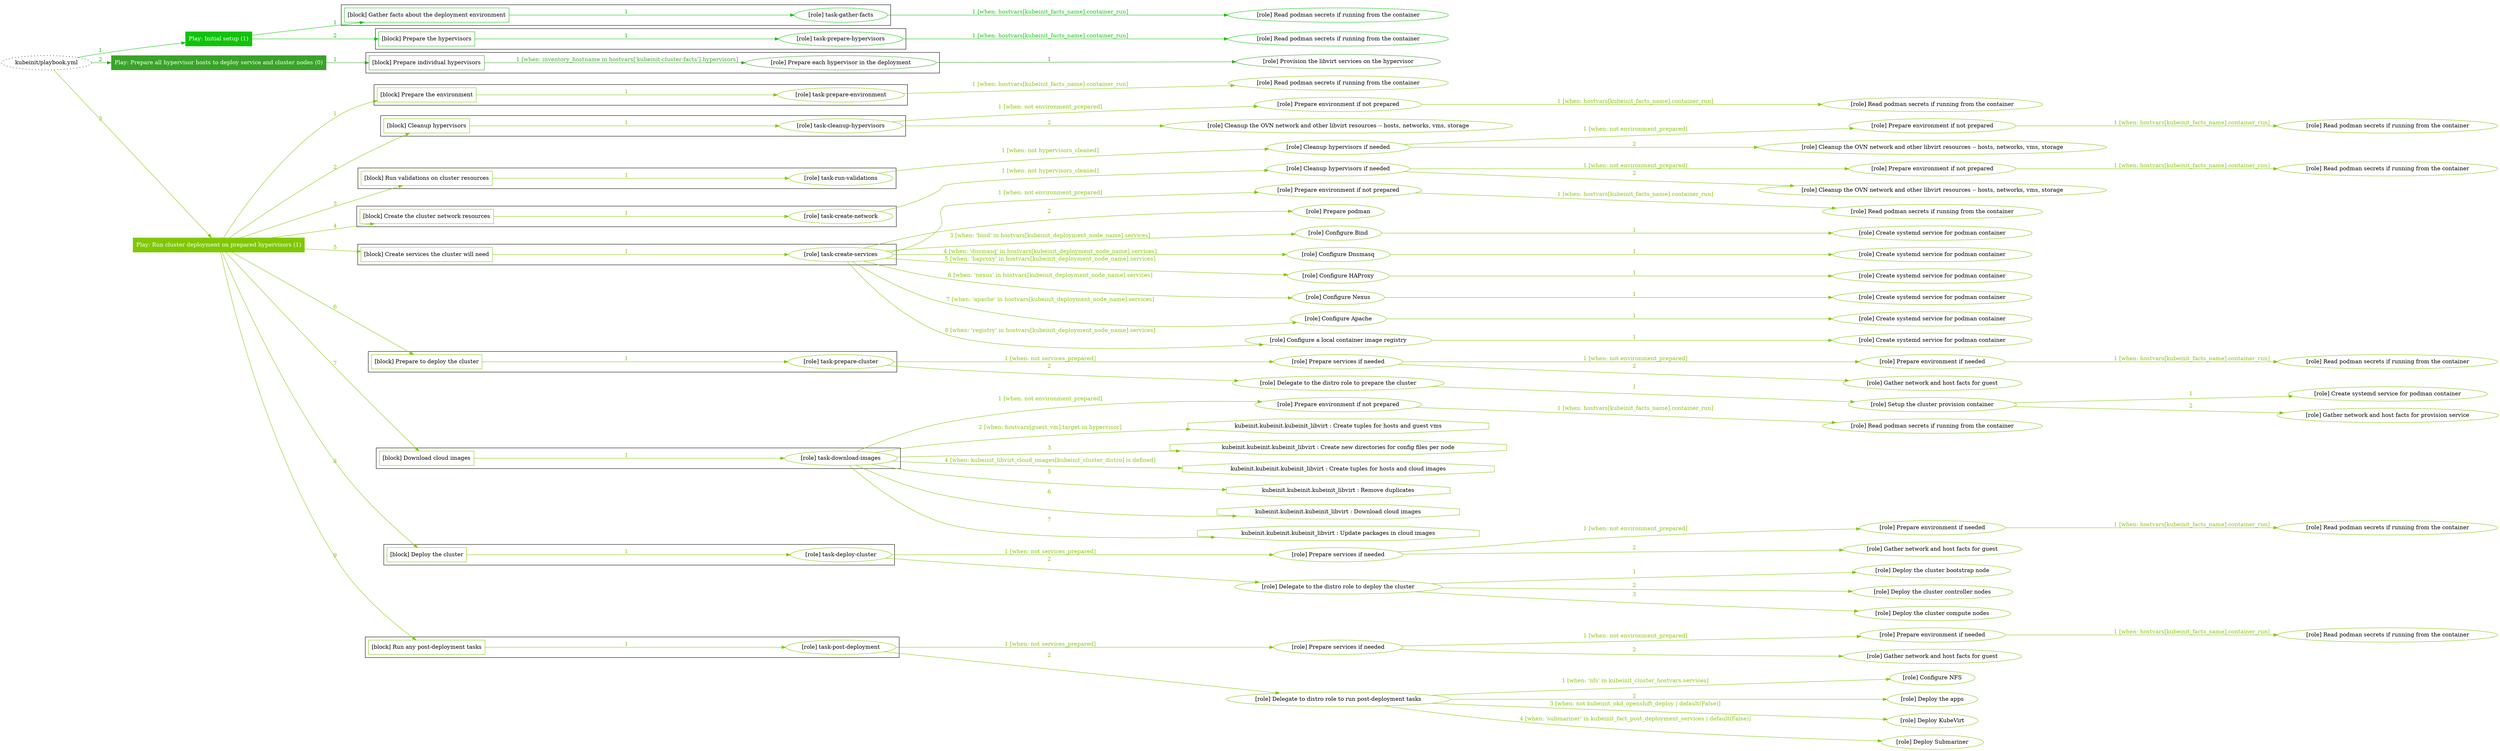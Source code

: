 digraph {
	graph [concentrate=true ordering=in rankdir=LR ratio=fill]
	edge [esep=5 sep=10]
	"kubeinit/playbook.yml" [id=root_node style=dotted]
	play_4f1039ad [label="Play: Initial setup (1)" color="#0fc408" fontcolor="#ffffff" id=play_4f1039ad shape=box style=filled tooltip=localhost]
	"kubeinit/playbook.yml" -> play_4f1039ad [label="1 " color="#0fc408" fontcolor="#0fc408" id=edge_a791b17b labeltooltip="1 " tooltip="1 "]
	subgraph "Read podman secrets if running from the container" {
		role_46d2b759 [label="[role] Read podman secrets if running from the container" color="#0fc408" id=role_46d2b759 tooltip="Read podman secrets if running from the container"]
	}
	subgraph "task-gather-facts" {
		role_e7459470 [label="[role] task-gather-facts" color="#0fc408" id=role_e7459470 tooltip="task-gather-facts"]
		role_e7459470 -> role_46d2b759 [label="1 [when: hostvars[kubeinit_facts_name].container_run]" color="#0fc408" fontcolor="#0fc408" id=edge_c12c48f8 labeltooltip="1 [when: hostvars[kubeinit_facts_name].container_run]" tooltip="1 [when: hostvars[kubeinit_facts_name].container_run]"]
	}
	subgraph "Read podman secrets if running from the container" {
		role_2effef1f [label="[role] Read podman secrets if running from the container" color="#0fc408" id=role_2effef1f tooltip="Read podman secrets if running from the container"]
	}
	subgraph "task-prepare-hypervisors" {
		role_e738537c [label="[role] task-prepare-hypervisors" color="#0fc408" id=role_e738537c tooltip="task-prepare-hypervisors"]
		role_e738537c -> role_2effef1f [label="1 [when: hostvars[kubeinit_facts_name].container_run]" color="#0fc408" fontcolor="#0fc408" id=edge_a1abce62 labeltooltip="1 [when: hostvars[kubeinit_facts_name].container_run]" tooltip="1 [when: hostvars[kubeinit_facts_name].container_run]"]
	}
	subgraph "Play: Initial setup (1)" {
		play_4f1039ad -> block_7ae07642 [label=1 color="#0fc408" fontcolor="#0fc408" id=edge_a3d0793d labeltooltip=1 tooltip=1]
		subgraph cluster_block_7ae07642 {
			block_7ae07642 [label="[block] Gather facts about the deployment environment" color="#0fc408" id=block_7ae07642 labeltooltip="Gather facts about the deployment environment" shape=box tooltip="Gather facts about the deployment environment"]
			block_7ae07642 -> role_e7459470 [label="1 " color="#0fc408" fontcolor="#0fc408" id=edge_39ac24fa labeltooltip="1 " tooltip="1 "]
		}
		play_4f1039ad -> block_49a5fdb3 [label=2 color="#0fc408" fontcolor="#0fc408" id=edge_494cd0dd labeltooltip=2 tooltip=2]
		subgraph cluster_block_49a5fdb3 {
			block_49a5fdb3 [label="[block] Prepare the hypervisors" color="#0fc408" id=block_49a5fdb3 labeltooltip="Prepare the hypervisors" shape=box tooltip="Prepare the hypervisors"]
			block_49a5fdb3 -> role_e738537c [label="1 " color="#0fc408" fontcolor="#0fc408" id=edge_33e03662 labeltooltip="1 " tooltip="1 "]
		}
	}
	play_cda4c757 [label="Play: Prepare all hypervisor hosts to deploy service and cluster nodes (0)" color="#39a329" fontcolor="#ffffff" id=play_cda4c757 shape=box style=filled tooltip="Play: Prepare all hypervisor hosts to deploy service and cluster nodes (0)"]
	"kubeinit/playbook.yml" -> play_cda4c757 [label="2 " color="#39a329" fontcolor="#39a329" id=edge_7209933f labeltooltip="2 " tooltip="2 "]
	subgraph "Provision the libvirt services on the hypervisor" {
		role_1198ce6c [label="[role] Provision the libvirt services on the hypervisor" color="#39a329" id=role_1198ce6c tooltip="Provision the libvirt services on the hypervisor"]
	}
	subgraph "Prepare each hypervisor in the deployment" {
		role_b211cc56 [label="[role] Prepare each hypervisor in the deployment" color="#39a329" id=role_b211cc56 tooltip="Prepare each hypervisor in the deployment"]
		role_b211cc56 -> role_1198ce6c [label="1 " color="#39a329" fontcolor="#39a329" id=edge_0e8d4a39 labeltooltip="1 " tooltip="1 "]
	}
	subgraph "Play: Prepare all hypervisor hosts to deploy service and cluster nodes (0)" {
		play_cda4c757 -> block_6fe018c0 [label=1 color="#39a329" fontcolor="#39a329" id=edge_f0f75bfd labeltooltip=1 tooltip=1]
		subgraph cluster_block_6fe018c0 {
			block_6fe018c0 [label="[block] Prepare individual hypervisors" color="#39a329" id=block_6fe018c0 labeltooltip="Prepare individual hypervisors" shape=box tooltip="Prepare individual hypervisors"]
			block_6fe018c0 -> role_b211cc56 [label="1 [when: inventory_hostname in hostvars['kubeinit-cluster-facts'].hypervisors]" color="#39a329" fontcolor="#39a329" id=edge_a277957f labeltooltip="1 [when: inventory_hostname in hostvars['kubeinit-cluster-facts'].hypervisors]" tooltip="1 [when: inventory_hostname in hostvars['kubeinit-cluster-facts'].hypervisors]"]
		}
	}
	play_fbbd3312 [label="Play: Run cluster deployment on prepared hypervisors (1)" color="#80c804" fontcolor="#ffffff" id=play_fbbd3312 shape=box style=filled tooltip=localhost]
	"kubeinit/playbook.yml" -> play_fbbd3312 [label="3 " color="#80c804" fontcolor="#80c804" id=edge_de999458 labeltooltip="3 " tooltip="3 "]
	subgraph "Read podman secrets if running from the container" {
		role_bc49b8eb [label="[role] Read podman secrets if running from the container" color="#80c804" id=role_bc49b8eb tooltip="Read podman secrets if running from the container"]
	}
	subgraph "task-prepare-environment" {
		role_adfe3265 [label="[role] task-prepare-environment" color="#80c804" id=role_adfe3265 tooltip="task-prepare-environment"]
		role_adfe3265 -> role_bc49b8eb [label="1 [when: hostvars[kubeinit_facts_name].container_run]" color="#80c804" fontcolor="#80c804" id=edge_9add35a3 labeltooltip="1 [when: hostvars[kubeinit_facts_name].container_run]" tooltip="1 [when: hostvars[kubeinit_facts_name].container_run]"]
	}
	subgraph "Read podman secrets if running from the container" {
		role_7365818b [label="[role] Read podman secrets if running from the container" color="#80c804" id=role_7365818b tooltip="Read podman secrets if running from the container"]
	}
	subgraph "Prepare environment if not prepared" {
		role_7c49e3c9 [label="[role] Prepare environment if not prepared" color="#80c804" id=role_7c49e3c9 tooltip="Prepare environment if not prepared"]
		role_7c49e3c9 -> role_7365818b [label="1 [when: hostvars[kubeinit_facts_name].container_run]" color="#80c804" fontcolor="#80c804" id=edge_5db71206 labeltooltip="1 [when: hostvars[kubeinit_facts_name].container_run]" tooltip="1 [when: hostvars[kubeinit_facts_name].container_run]"]
	}
	subgraph "Cleanup the OVN network and other libvirt resources -- hosts, networks, vms, storage" {
		role_dee14fbb [label="[role] Cleanup the OVN network and other libvirt resources -- hosts, networks, vms, storage" color="#80c804" id=role_dee14fbb tooltip="Cleanup the OVN network and other libvirt resources -- hosts, networks, vms, storage"]
	}
	subgraph "task-cleanup-hypervisors" {
		role_e61b6f46 [label="[role] task-cleanup-hypervisors" color="#80c804" id=role_e61b6f46 tooltip="task-cleanup-hypervisors"]
		role_e61b6f46 -> role_7c49e3c9 [label="1 [when: not environment_prepared]" color="#80c804" fontcolor="#80c804" id=edge_34b43294 labeltooltip="1 [when: not environment_prepared]" tooltip="1 [when: not environment_prepared]"]
		role_e61b6f46 -> role_dee14fbb [label="2 " color="#80c804" fontcolor="#80c804" id=edge_04640431 labeltooltip="2 " tooltip="2 "]
	}
	subgraph "Read podman secrets if running from the container" {
		role_3754a151 [label="[role] Read podman secrets if running from the container" color="#80c804" id=role_3754a151 tooltip="Read podman secrets if running from the container"]
	}
	subgraph "Prepare environment if not prepared" {
		role_bd567904 [label="[role] Prepare environment if not prepared" color="#80c804" id=role_bd567904 tooltip="Prepare environment if not prepared"]
		role_bd567904 -> role_3754a151 [label="1 [when: hostvars[kubeinit_facts_name].container_run]" color="#80c804" fontcolor="#80c804" id=edge_01abd147 labeltooltip="1 [when: hostvars[kubeinit_facts_name].container_run]" tooltip="1 [when: hostvars[kubeinit_facts_name].container_run]"]
	}
	subgraph "Cleanup the OVN network and other libvirt resources -- hosts, networks, vms, storage" {
		role_73e46713 [label="[role] Cleanup the OVN network and other libvirt resources -- hosts, networks, vms, storage" color="#80c804" id=role_73e46713 tooltip="Cleanup the OVN network and other libvirt resources -- hosts, networks, vms, storage"]
	}
	subgraph "Cleanup hypervisors if needed" {
		role_4bcad9ba [label="[role] Cleanup hypervisors if needed" color="#80c804" id=role_4bcad9ba tooltip="Cleanup hypervisors if needed"]
		role_4bcad9ba -> role_bd567904 [label="1 [when: not environment_prepared]" color="#80c804" fontcolor="#80c804" id=edge_ae32c2c7 labeltooltip="1 [when: not environment_prepared]" tooltip="1 [when: not environment_prepared]"]
		role_4bcad9ba -> role_73e46713 [label="2 " color="#80c804" fontcolor="#80c804" id=edge_728a7a9e labeltooltip="2 " tooltip="2 "]
	}
	subgraph "task-run-validations" {
		role_c3b0271b [label="[role] task-run-validations" color="#80c804" id=role_c3b0271b tooltip="task-run-validations"]
		role_c3b0271b -> role_4bcad9ba [label="1 [when: not hypervisors_cleaned]" color="#80c804" fontcolor="#80c804" id=edge_3e195fa7 labeltooltip="1 [when: not hypervisors_cleaned]" tooltip="1 [when: not hypervisors_cleaned]"]
	}
	subgraph "Read podman secrets if running from the container" {
		role_2b373e6b [label="[role] Read podman secrets if running from the container" color="#80c804" id=role_2b373e6b tooltip="Read podman secrets if running from the container"]
	}
	subgraph "Prepare environment if not prepared" {
		role_223ec348 [label="[role] Prepare environment if not prepared" color="#80c804" id=role_223ec348 tooltip="Prepare environment if not prepared"]
		role_223ec348 -> role_2b373e6b [label="1 [when: hostvars[kubeinit_facts_name].container_run]" color="#80c804" fontcolor="#80c804" id=edge_a1dae4c1 labeltooltip="1 [when: hostvars[kubeinit_facts_name].container_run]" tooltip="1 [when: hostvars[kubeinit_facts_name].container_run]"]
	}
	subgraph "Cleanup the OVN network and other libvirt resources -- hosts, networks, vms, storage" {
		role_e9c2ff0a [label="[role] Cleanup the OVN network and other libvirt resources -- hosts, networks, vms, storage" color="#80c804" id=role_e9c2ff0a tooltip="Cleanup the OVN network and other libvirt resources -- hosts, networks, vms, storage"]
	}
	subgraph "Cleanup hypervisors if needed" {
		role_e03515da [label="[role] Cleanup hypervisors if needed" color="#80c804" id=role_e03515da tooltip="Cleanup hypervisors if needed"]
		role_e03515da -> role_223ec348 [label="1 [when: not environment_prepared]" color="#80c804" fontcolor="#80c804" id=edge_c0a8d56e labeltooltip="1 [when: not environment_prepared]" tooltip="1 [when: not environment_prepared]"]
		role_e03515da -> role_e9c2ff0a [label="2 " color="#80c804" fontcolor="#80c804" id=edge_d2ce21ba labeltooltip="2 " tooltip="2 "]
	}
	subgraph "task-create-network" {
		role_3b3dd9b2 [label="[role] task-create-network" color="#80c804" id=role_3b3dd9b2 tooltip="task-create-network"]
		role_3b3dd9b2 -> role_e03515da [label="1 [when: not hypervisors_cleaned]" color="#80c804" fontcolor="#80c804" id=edge_8d9dc284 labeltooltip="1 [when: not hypervisors_cleaned]" tooltip="1 [when: not hypervisors_cleaned]"]
	}
	subgraph "Read podman secrets if running from the container" {
		role_5ea3b927 [label="[role] Read podman secrets if running from the container" color="#80c804" id=role_5ea3b927 tooltip="Read podman secrets if running from the container"]
	}
	subgraph "Prepare environment if not prepared" {
		role_9f43cb42 [label="[role] Prepare environment if not prepared" color="#80c804" id=role_9f43cb42 tooltip="Prepare environment if not prepared"]
		role_9f43cb42 -> role_5ea3b927 [label="1 [when: hostvars[kubeinit_facts_name].container_run]" color="#80c804" fontcolor="#80c804" id=edge_6ef3ec5f labeltooltip="1 [when: hostvars[kubeinit_facts_name].container_run]" tooltip="1 [when: hostvars[kubeinit_facts_name].container_run]"]
	}
	subgraph "Prepare podman" {
		role_6e1dae72 [label="[role] Prepare podman" color="#80c804" id=role_6e1dae72 tooltip="Prepare podman"]
	}
	subgraph "Create systemd service for podman container" {
		role_3b7b20e9 [label="[role] Create systemd service for podman container" color="#80c804" id=role_3b7b20e9 tooltip="Create systemd service for podman container"]
	}
	subgraph "Configure Bind" {
		role_7a4b6383 [label="[role] Configure Bind" color="#80c804" id=role_7a4b6383 tooltip="Configure Bind"]
		role_7a4b6383 -> role_3b7b20e9 [label="1 " color="#80c804" fontcolor="#80c804" id=edge_dddfb51d labeltooltip="1 " tooltip="1 "]
	}
	subgraph "Create systemd service for podman container" {
		role_be54b198 [label="[role] Create systemd service for podman container" color="#80c804" id=role_be54b198 tooltip="Create systemd service for podman container"]
	}
	subgraph "Configure Dnsmasq" {
		role_28120af7 [label="[role] Configure Dnsmasq" color="#80c804" id=role_28120af7 tooltip="Configure Dnsmasq"]
		role_28120af7 -> role_be54b198 [label="1 " color="#80c804" fontcolor="#80c804" id=edge_cd23fddf labeltooltip="1 " tooltip="1 "]
	}
	subgraph "Create systemd service for podman container" {
		role_1f207a0e [label="[role] Create systemd service for podman container" color="#80c804" id=role_1f207a0e tooltip="Create systemd service for podman container"]
	}
	subgraph "Configure HAProxy" {
		role_3fbd6b51 [label="[role] Configure HAProxy" color="#80c804" id=role_3fbd6b51 tooltip="Configure HAProxy"]
		role_3fbd6b51 -> role_1f207a0e [label="1 " color="#80c804" fontcolor="#80c804" id=edge_b1934a35 labeltooltip="1 " tooltip="1 "]
	}
	subgraph "Create systemd service for podman container" {
		role_c1f2d2e5 [label="[role] Create systemd service for podman container" color="#80c804" id=role_c1f2d2e5 tooltip="Create systemd service for podman container"]
	}
	subgraph "Configure Nexus" {
		role_ffecb454 [label="[role] Configure Nexus" color="#80c804" id=role_ffecb454 tooltip="Configure Nexus"]
		role_ffecb454 -> role_c1f2d2e5 [label="1 " color="#80c804" fontcolor="#80c804" id=edge_f8defcd0 labeltooltip="1 " tooltip="1 "]
	}
	subgraph "Create systemd service for podman container" {
		role_3ecb39b9 [label="[role] Create systemd service for podman container" color="#80c804" id=role_3ecb39b9 tooltip="Create systemd service for podman container"]
	}
	subgraph "Configure Apache" {
		role_fceb8ce3 [label="[role] Configure Apache" color="#80c804" id=role_fceb8ce3 tooltip="Configure Apache"]
		role_fceb8ce3 -> role_3ecb39b9 [label="1 " color="#80c804" fontcolor="#80c804" id=edge_ea889b3d labeltooltip="1 " tooltip="1 "]
	}
	subgraph "Create systemd service for podman container" {
		role_a856da34 [label="[role] Create systemd service for podman container" color="#80c804" id=role_a856da34 tooltip="Create systemd service for podman container"]
	}
	subgraph "Configure a local container image registry" {
		role_978c79ab [label="[role] Configure a local container image registry" color="#80c804" id=role_978c79ab tooltip="Configure a local container image registry"]
		role_978c79ab -> role_a856da34 [label="1 " color="#80c804" fontcolor="#80c804" id=edge_84ac73a8 labeltooltip="1 " tooltip="1 "]
	}
	subgraph "task-create-services" {
		role_feecc0a2 [label="[role] task-create-services" color="#80c804" id=role_feecc0a2 tooltip="task-create-services"]
		role_feecc0a2 -> role_9f43cb42 [label="1 [when: not environment_prepared]" color="#80c804" fontcolor="#80c804" id=edge_3f774462 labeltooltip="1 [when: not environment_prepared]" tooltip="1 [when: not environment_prepared]"]
		role_feecc0a2 -> role_6e1dae72 [label="2 " color="#80c804" fontcolor="#80c804" id=edge_4ba044c6 labeltooltip="2 " tooltip="2 "]
		role_feecc0a2 -> role_7a4b6383 [label="3 [when: 'bind' in hostvars[kubeinit_deployment_node_name].services]" color="#80c804" fontcolor="#80c804" id=edge_a5af46f3 labeltooltip="3 [when: 'bind' in hostvars[kubeinit_deployment_node_name].services]" tooltip="3 [when: 'bind' in hostvars[kubeinit_deployment_node_name].services]"]
		role_feecc0a2 -> role_28120af7 [label="4 [when: 'dnsmasq' in hostvars[kubeinit_deployment_node_name].services]" color="#80c804" fontcolor="#80c804" id=edge_e9bbaae0 labeltooltip="4 [when: 'dnsmasq' in hostvars[kubeinit_deployment_node_name].services]" tooltip="4 [when: 'dnsmasq' in hostvars[kubeinit_deployment_node_name].services]"]
		role_feecc0a2 -> role_3fbd6b51 [label="5 [when: 'haproxy' in hostvars[kubeinit_deployment_node_name].services]" color="#80c804" fontcolor="#80c804" id=edge_070af2bf labeltooltip="5 [when: 'haproxy' in hostvars[kubeinit_deployment_node_name].services]" tooltip="5 [when: 'haproxy' in hostvars[kubeinit_deployment_node_name].services]"]
		role_feecc0a2 -> role_ffecb454 [label="6 [when: 'nexus' in hostvars[kubeinit_deployment_node_name].services]" color="#80c804" fontcolor="#80c804" id=edge_88970e1d labeltooltip="6 [when: 'nexus' in hostvars[kubeinit_deployment_node_name].services]" tooltip="6 [when: 'nexus' in hostvars[kubeinit_deployment_node_name].services]"]
		role_feecc0a2 -> role_fceb8ce3 [label="7 [when: 'apache' in hostvars[kubeinit_deployment_node_name].services]" color="#80c804" fontcolor="#80c804" id=edge_ff0ec6ab labeltooltip="7 [when: 'apache' in hostvars[kubeinit_deployment_node_name].services]" tooltip="7 [when: 'apache' in hostvars[kubeinit_deployment_node_name].services]"]
		role_feecc0a2 -> role_978c79ab [label="8 [when: 'registry' in hostvars[kubeinit_deployment_node_name].services]" color="#80c804" fontcolor="#80c804" id=edge_1680aa85 labeltooltip="8 [when: 'registry' in hostvars[kubeinit_deployment_node_name].services]" tooltip="8 [when: 'registry' in hostvars[kubeinit_deployment_node_name].services]"]
	}
	subgraph "Read podman secrets if running from the container" {
		role_b80d9847 [label="[role] Read podman secrets if running from the container" color="#80c804" id=role_b80d9847 tooltip="Read podman secrets if running from the container"]
	}
	subgraph "Prepare environment if needed" {
		role_c6a00afb [label="[role] Prepare environment if needed" color="#80c804" id=role_c6a00afb tooltip="Prepare environment if needed"]
		role_c6a00afb -> role_b80d9847 [label="1 [when: hostvars[kubeinit_facts_name].container_run]" color="#80c804" fontcolor="#80c804" id=edge_12ad93a7 labeltooltip="1 [when: hostvars[kubeinit_facts_name].container_run]" tooltip="1 [when: hostvars[kubeinit_facts_name].container_run]"]
	}
	subgraph "Gather network and host facts for guest" {
		role_68a44f7b [label="[role] Gather network and host facts for guest" color="#80c804" id=role_68a44f7b tooltip="Gather network and host facts for guest"]
	}
	subgraph "Prepare services if needed" {
		role_fab75a2a [label="[role] Prepare services if needed" color="#80c804" id=role_fab75a2a tooltip="Prepare services if needed"]
		role_fab75a2a -> role_c6a00afb [label="1 [when: not environment_prepared]" color="#80c804" fontcolor="#80c804" id=edge_3f6dd372 labeltooltip="1 [when: not environment_prepared]" tooltip="1 [when: not environment_prepared]"]
		role_fab75a2a -> role_68a44f7b [label="2 " color="#80c804" fontcolor="#80c804" id=edge_f508e443 labeltooltip="2 " tooltip="2 "]
	}
	subgraph "Create systemd service for podman container" {
		role_f1c4988c [label="[role] Create systemd service for podman container" color="#80c804" id=role_f1c4988c tooltip="Create systemd service for podman container"]
	}
	subgraph "Gather network and host facts for provision service" {
		role_808e7c59 [label="[role] Gather network and host facts for provision service" color="#80c804" id=role_808e7c59 tooltip="Gather network and host facts for provision service"]
	}
	subgraph "Setup the cluster provision container" {
		role_e5483fcf [label="[role] Setup the cluster provision container" color="#80c804" id=role_e5483fcf tooltip="Setup the cluster provision container"]
		role_e5483fcf -> role_f1c4988c [label="1 " color="#80c804" fontcolor="#80c804" id=edge_06e3e64c labeltooltip="1 " tooltip="1 "]
		role_e5483fcf -> role_808e7c59 [label="2 " color="#80c804" fontcolor="#80c804" id=edge_8bab3385 labeltooltip="2 " tooltip="2 "]
	}
	subgraph "Delegate to the distro role to prepare the cluster" {
		role_08dd01a9 [label="[role] Delegate to the distro role to prepare the cluster" color="#80c804" id=role_08dd01a9 tooltip="Delegate to the distro role to prepare the cluster"]
		role_08dd01a9 -> role_e5483fcf [label="1 " color="#80c804" fontcolor="#80c804" id=edge_3c33004c labeltooltip="1 " tooltip="1 "]
	}
	subgraph "task-prepare-cluster" {
		role_86f82534 [label="[role] task-prepare-cluster" color="#80c804" id=role_86f82534 tooltip="task-prepare-cluster"]
		role_86f82534 -> role_fab75a2a [label="1 [when: not services_prepared]" color="#80c804" fontcolor="#80c804" id=edge_a3dba74b labeltooltip="1 [when: not services_prepared]" tooltip="1 [when: not services_prepared]"]
		role_86f82534 -> role_08dd01a9 [label="2 " color="#80c804" fontcolor="#80c804" id=edge_1e3cd6dc labeltooltip="2 " tooltip="2 "]
	}
	subgraph "Read podman secrets if running from the container" {
		role_1fb15710 [label="[role] Read podman secrets if running from the container" color="#80c804" id=role_1fb15710 tooltip="Read podman secrets if running from the container"]
	}
	subgraph "Prepare environment if not prepared" {
		role_7e5e518c [label="[role] Prepare environment if not prepared" color="#80c804" id=role_7e5e518c tooltip="Prepare environment if not prepared"]
		role_7e5e518c -> role_1fb15710 [label="1 [when: hostvars[kubeinit_facts_name].container_run]" color="#80c804" fontcolor="#80c804" id=edge_64b5e8b3 labeltooltip="1 [when: hostvars[kubeinit_facts_name].container_run]" tooltip="1 [when: hostvars[kubeinit_facts_name].container_run]"]
	}
	subgraph "task-download-images" {
		role_bae0604b [label="[role] task-download-images" color="#80c804" id=role_bae0604b tooltip="task-download-images"]
		role_bae0604b -> role_7e5e518c [label="1 [when: not environment_prepared]" color="#80c804" fontcolor="#80c804" id=edge_1cc9ce25 labeltooltip="1 [when: not environment_prepared]" tooltip="1 [when: not environment_prepared]"]
		task_d1ad77f3 [label="kubeinit.kubeinit.kubeinit_libvirt : Create tuples for hosts and guest vms" color="#80c804" id=task_d1ad77f3 shape=octagon tooltip="kubeinit.kubeinit.kubeinit_libvirt : Create tuples for hosts and guest vms"]
		role_bae0604b -> task_d1ad77f3 [label="2 [when: hostvars[guest_vm].target in hypervisor]" color="#80c804" fontcolor="#80c804" id=edge_b81f28bb labeltooltip="2 [when: hostvars[guest_vm].target in hypervisor]" tooltip="2 [when: hostvars[guest_vm].target in hypervisor]"]
		task_e5730aaa [label="kubeinit.kubeinit.kubeinit_libvirt : Create new directories for config files per node" color="#80c804" id=task_e5730aaa shape=octagon tooltip="kubeinit.kubeinit.kubeinit_libvirt : Create new directories for config files per node"]
		role_bae0604b -> task_e5730aaa [label="3 " color="#80c804" fontcolor="#80c804" id=edge_159199e8 labeltooltip="3 " tooltip="3 "]
		task_d9307860 [label="kubeinit.kubeinit.kubeinit_libvirt : Create tuples for hosts and cloud images" color="#80c804" id=task_d9307860 shape=octagon tooltip="kubeinit.kubeinit.kubeinit_libvirt : Create tuples for hosts and cloud images"]
		role_bae0604b -> task_d9307860 [label="4 [when: kubeinit_libvirt_cloud_images[kubeinit_cluster_distro] is defined]" color="#80c804" fontcolor="#80c804" id=edge_9d8e2dc8 labeltooltip="4 [when: kubeinit_libvirt_cloud_images[kubeinit_cluster_distro] is defined]" tooltip="4 [when: kubeinit_libvirt_cloud_images[kubeinit_cluster_distro] is defined]"]
		task_d47764be [label="kubeinit.kubeinit.kubeinit_libvirt : Remove duplicates" color="#80c804" id=task_d47764be shape=octagon tooltip="kubeinit.kubeinit.kubeinit_libvirt : Remove duplicates"]
		role_bae0604b -> task_d47764be [label="5 " color="#80c804" fontcolor="#80c804" id=edge_7aa47297 labeltooltip="5 " tooltip="5 "]
		task_96cfe25e [label="kubeinit.kubeinit.kubeinit_libvirt : Download cloud images" color="#80c804" id=task_96cfe25e shape=octagon tooltip="kubeinit.kubeinit.kubeinit_libvirt : Download cloud images"]
		role_bae0604b -> task_96cfe25e [label="6 " color="#80c804" fontcolor="#80c804" id=edge_0d7f59cd labeltooltip="6 " tooltip="6 "]
		task_22edcda1 [label="kubeinit.kubeinit.kubeinit_libvirt : Update packages in cloud images" color="#80c804" id=task_22edcda1 shape=octagon tooltip="kubeinit.kubeinit.kubeinit_libvirt : Update packages in cloud images"]
		role_bae0604b -> task_22edcda1 [label="7 " color="#80c804" fontcolor="#80c804" id=edge_da5e933c labeltooltip="7 " tooltip="7 "]
	}
	subgraph "Read podman secrets if running from the container" {
		role_eebd6534 [label="[role] Read podman secrets if running from the container" color="#80c804" id=role_eebd6534 tooltip="Read podman secrets if running from the container"]
	}
	subgraph "Prepare environment if needed" {
		role_1c9829a6 [label="[role] Prepare environment if needed" color="#80c804" id=role_1c9829a6 tooltip="Prepare environment if needed"]
		role_1c9829a6 -> role_eebd6534 [label="1 [when: hostvars[kubeinit_facts_name].container_run]" color="#80c804" fontcolor="#80c804" id=edge_1cfbafa6 labeltooltip="1 [when: hostvars[kubeinit_facts_name].container_run]" tooltip="1 [when: hostvars[kubeinit_facts_name].container_run]"]
	}
	subgraph "Gather network and host facts for guest" {
		role_42dcb694 [label="[role] Gather network and host facts for guest" color="#80c804" id=role_42dcb694 tooltip="Gather network and host facts for guest"]
	}
	subgraph "Prepare services if needed" {
		role_28c1c05c [label="[role] Prepare services if needed" color="#80c804" id=role_28c1c05c tooltip="Prepare services if needed"]
		role_28c1c05c -> role_1c9829a6 [label="1 [when: not environment_prepared]" color="#80c804" fontcolor="#80c804" id=edge_ab072b3d labeltooltip="1 [when: not environment_prepared]" tooltip="1 [when: not environment_prepared]"]
		role_28c1c05c -> role_42dcb694 [label="2 " color="#80c804" fontcolor="#80c804" id=edge_267fea87 labeltooltip="2 " tooltip="2 "]
	}
	subgraph "Deploy the cluster bootstrap node" {
		role_c22e9b59 [label="[role] Deploy the cluster bootstrap node" color="#80c804" id=role_c22e9b59 tooltip="Deploy the cluster bootstrap node"]
	}
	subgraph "Deploy the cluster controller nodes" {
		role_35b2b6e0 [label="[role] Deploy the cluster controller nodes" color="#80c804" id=role_35b2b6e0 tooltip="Deploy the cluster controller nodes"]
	}
	subgraph "Deploy the cluster compute nodes" {
		role_b84418d8 [label="[role] Deploy the cluster compute nodes" color="#80c804" id=role_b84418d8 tooltip="Deploy the cluster compute nodes"]
	}
	subgraph "Delegate to the distro role to deploy the cluster" {
		role_4f1220a5 [label="[role] Delegate to the distro role to deploy the cluster" color="#80c804" id=role_4f1220a5 tooltip="Delegate to the distro role to deploy the cluster"]
		role_4f1220a5 -> role_c22e9b59 [label="1 " color="#80c804" fontcolor="#80c804" id=edge_80de6613 labeltooltip="1 " tooltip="1 "]
		role_4f1220a5 -> role_35b2b6e0 [label="2 " color="#80c804" fontcolor="#80c804" id=edge_65b2ebba labeltooltip="2 " tooltip="2 "]
		role_4f1220a5 -> role_b84418d8 [label="3 " color="#80c804" fontcolor="#80c804" id=edge_82f49905 labeltooltip="3 " tooltip="3 "]
	}
	subgraph "task-deploy-cluster" {
		role_c5f0f61d [label="[role] task-deploy-cluster" color="#80c804" id=role_c5f0f61d tooltip="task-deploy-cluster"]
		role_c5f0f61d -> role_28c1c05c [label="1 [when: not services_prepared]" color="#80c804" fontcolor="#80c804" id=edge_544d4b25 labeltooltip="1 [when: not services_prepared]" tooltip="1 [when: not services_prepared]"]
		role_c5f0f61d -> role_4f1220a5 [label="2 " color="#80c804" fontcolor="#80c804" id=edge_93a9e09a labeltooltip="2 " tooltip="2 "]
	}
	subgraph "Read podman secrets if running from the container" {
		role_a3e40b13 [label="[role] Read podman secrets if running from the container" color="#80c804" id=role_a3e40b13 tooltip="Read podman secrets if running from the container"]
	}
	subgraph "Prepare environment if needed" {
		role_0b4ed06e [label="[role] Prepare environment if needed" color="#80c804" id=role_0b4ed06e tooltip="Prepare environment if needed"]
		role_0b4ed06e -> role_a3e40b13 [label="1 [when: hostvars[kubeinit_facts_name].container_run]" color="#80c804" fontcolor="#80c804" id=edge_a7a359fe labeltooltip="1 [when: hostvars[kubeinit_facts_name].container_run]" tooltip="1 [when: hostvars[kubeinit_facts_name].container_run]"]
	}
	subgraph "Gather network and host facts for guest" {
		role_1e40a195 [label="[role] Gather network and host facts for guest" color="#80c804" id=role_1e40a195 tooltip="Gather network and host facts for guest"]
	}
	subgraph "Prepare services if needed" {
		role_57e4d9ef [label="[role] Prepare services if needed" color="#80c804" id=role_57e4d9ef tooltip="Prepare services if needed"]
		role_57e4d9ef -> role_0b4ed06e [label="1 [when: not environment_prepared]" color="#80c804" fontcolor="#80c804" id=edge_9691930c labeltooltip="1 [when: not environment_prepared]" tooltip="1 [when: not environment_prepared]"]
		role_57e4d9ef -> role_1e40a195 [label="2 " color="#80c804" fontcolor="#80c804" id=edge_d1e3c9ac labeltooltip="2 " tooltip="2 "]
	}
	subgraph "Configure NFS" {
		role_987fdd14 [label="[role] Configure NFS" color="#80c804" id=role_987fdd14 tooltip="Configure NFS"]
	}
	subgraph "Deploy the apps" {
		role_a1442f41 [label="[role] Deploy the apps" color="#80c804" id=role_a1442f41 tooltip="Deploy the apps"]
	}
	subgraph "Deploy KubeVirt" {
		role_658982f5 [label="[role] Deploy KubeVirt" color="#80c804" id=role_658982f5 tooltip="Deploy KubeVirt"]
	}
	subgraph "Deploy Submariner" {
		role_387e2b12 [label="[role] Deploy Submariner" color="#80c804" id=role_387e2b12 tooltip="Deploy Submariner"]
	}
	subgraph "Delegate to distro role to run post-deployment tasks" {
		role_bad5c9e0 [label="[role] Delegate to distro role to run post-deployment tasks" color="#80c804" id=role_bad5c9e0 tooltip="Delegate to distro role to run post-deployment tasks"]
		role_bad5c9e0 -> role_987fdd14 [label="1 [when: 'nfs' in kubeinit_cluster_hostvars.services]" color="#80c804" fontcolor="#80c804" id=edge_39b9a05a labeltooltip="1 [when: 'nfs' in kubeinit_cluster_hostvars.services]" tooltip="1 [when: 'nfs' in kubeinit_cluster_hostvars.services]"]
		role_bad5c9e0 -> role_a1442f41 [label="2 " color="#80c804" fontcolor="#80c804" id=edge_3a2b47db labeltooltip="2 " tooltip="2 "]
		role_bad5c9e0 -> role_658982f5 [label="3 [when: not kubeinit_okd_openshift_deploy | default(False)]" color="#80c804" fontcolor="#80c804" id=edge_b913738b labeltooltip="3 [when: not kubeinit_okd_openshift_deploy | default(False)]" tooltip="3 [when: not kubeinit_okd_openshift_deploy | default(False)]"]
		role_bad5c9e0 -> role_387e2b12 [label="4 [when: 'submariner' in kubeinit_fact_post_deployment_services | default(False)]" color="#80c804" fontcolor="#80c804" id=edge_8bdb4c0f labeltooltip="4 [when: 'submariner' in kubeinit_fact_post_deployment_services | default(False)]" tooltip="4 [when: 'submariner' in kubeinit_fact_post_deployment_services | default(False)]"]
	}
	subgraph "task-post-deployment" {
		role_fc8398e0 [label="[role] task-post-deployment" color="#80c804" id=role_fc8398e0 tooltip="task-post-deployment"]
		role_fc8398e0 -> role_57e4d9ef [label="1 [when: not services_prepared]" color="#80c804" fontcolor="#80c804" id=edge_f316adb9 labeltooltip="1 [when: not services_prepared]" tooltip="1 [when: not services_prepared]"]
		role_fc8398e0 -> role_bad5c9e0 [label="2 " color="#80c804" fontcolor="#80c804" id=edge_eba60685 labeltooltip="2 " tooltip="2 "]
	}
	subgraph "Play: Run cluster deployment on prepared hypervisors (1)" {
		play_fbbd3312 -> block_af448d7f [label=1 color="#80c804" fontcolor="#80c804" id=edge_fcbaafa8 labeltooltip=1 tooltip=1]
		subgraph cluster_block_af448d7f {
			block_af448d7f [label="[block] Prepare the environment" color="#80c804" id=block_af448d7f labeltooltip="Prepare the environment" shape=box tooltip="Prepare the environment"]
			block_af448d7f -> role_adfe3265 [label="1 " color="#80c804" fontcolor="#80c804" id=edge_823d3e04 labeltooltip="1 " tooltip="1 "]
		}
		play_fbbd3312 -> block_3111de1e [label=2 color="#80c804" fontcolor="#80c804" id=edge_f8fae975 labeltooltip=2 tooltip=2]
		subgraph cluster_block_3111de1e {
			block_3111de1e [label="[block] Cleanup hypervisors" color="#80c804" id=block_3111de1e labeltooltip="Cleanup hypervisors" shape=box tooltip="Cleanup hypervisors"]
			block_3111de1e -> role_e61b6f46 [label="1 " color="#80c804" fontcolor="#80c804" id=edge_ea279844 labeltooltip="1 " tooltip="1 "]
		}
		play_fbbd3312 -> block_9e95a182 [label=3 color="#80c804" fontcolor="#80c804" id=edge_f64d8346 labeltooltip=3 tooltip=3]
		subgraph cluster_block_9e95a182 {
			block_9e95a182 [label="[block] Run validations on cluster resources" color="#80c804" id=block_9e95a182 labeltooltip="Run validations on cluster resources" shape=box tooltip="Run validations on cluster resources"]
			block_9e95a182 -> role_c3b0271b [label="1 " color="#80c804" fontcolor="#80c804" id=edge_7dc8a61b labeltooltip="1 " tooltip="1 "]
		}
		play_fbbd3312 -> block_87e39a94 [label=4 color="#80c804" fontcolor="#80c804" id=edge_b63e8859 labeltooltip=4 tooltip=4]
		subgraph cluster_block_87e39a94 {
			block_87e39a94 [label="[block] Create the cluster network resources" color="#80c804" id=block_87e39a94 labeltooltip="Create the cluster network resources" shape=box tooltip="Create the cluster network resources"]
			block_87e39a94 -> role_3b3dd9b2 [label="1 " color="#80c804" fontcolor="#80c804" id=edge_7e723349 labeltooltip="1 " tooltip="1 "]
		}
		play_fbbd3312 -> block_f3015255 [label=5 color="#80c804" fontcolor="#80c804" id=edge_f9c01e20 labeltooltip=5 tooltip=5]
		subgraph cluster_block_f3015255 {
			block_f3015255 [label="[block] Create services the cluster will need" color="#80c804" id=block_f3015255 labeltooltip="Create services the cluster will need" shape=box tooltip="Create services the cluster will need"]
			block_f3015255 -> role_feecc0a2 [label="1 " color="#80c804" fontcolor="#80c804" id=edge_fd45d753 labeltooltip="1 " tooltip="1 "]
		}
		play_fbbd3312 -> block_cb669117 [label=6 color="#80c804" fontcolor="#80c804" id=edge_eb2dec63 labeltooltip=6 tooltip=6]
		subgraph cluster_block_cb669117 {
			block_cb669117 [label="[block] Prepare to deploy the cluster" color="#80c804" id=block_cb669117 labeltooltip="Prepare to deploy the cluster" shape=box tooltip="Prepare to deploy the cluster"]
			block_cb669117 -> role_86f82534 [label="1 " color="#80c804" fontcolor="#80c804" id=edge_457d2c34 labeltooltip="1 " tooltip="1 "]
		}
		play_fbbd3312 -> block_0c8f7f4e [label=7 color="#80c804" fontcolor="#80c804" id=edge_514ea664 labeltooltip=7 tooltip=7]
		subgraph cluster_block_0c8f7f4e {
			block_0c8f7f4e [label="[block] Download cloud images" color="#80c804" id=block_0c8f7f4e labeltooltip="Download cloud images" shape=box tooltip="Download cloud images"]
			block_0c8f7f4e -> role_bae0604b [label="1 " color="#80c804" fontcolor="#80c804" id=edge_92786bab labeltooltip="1 " tooltip="1 "]
		}
		play_fbbd3312 -> block_5097e941 [label=8 color="#80c804" fontcolor="#80c804" id=edge_ff6f3991 labeltooltip=8 tooltip=8]
		subgraph cluster_block_5097e941 {
			block_5097e941 [label="[block] Deploy the cluster" color="#80c804" id=block_5097e941 labeltooltip="Deploy the cluster" shape=box tooltip="Deploy the cluster"]
			block_5097e941 -> role_c5f0f61d [label="1 " color="#80c804" fontcolor="#80c804" id=edge_f98c75bc labeltooltip="1 " tooltip="1 "]
		}
		play_fbbd3312 -> block_77264cd5 [label=9 color="#80c804" fontcolor="#80c804" id=edge_52ae3151 labeltooltip=9 tooltip=9]
		subgraph cluster_block_77264cd5 {
			block_77264cd5 [label="[block] Run any post-deployment tasks" color="#80c804" id=block_77264cd5 labeltooltip="Run any post-deployment tasks" shape=box tooltip="Run any post-deployment tasks"]
			block_77264cd5 -> role_fc8398e0 [label="1 " color="#80c804" fontcolor="#80c804" id=edge_70e1a2ed labeltooltip="1 " tooltip="1 "]
		}
	}
}
